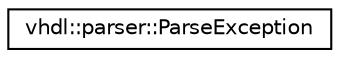 digraph "类继承关系图"
{
 // INTERACTIVE_SVG=YES
 // LATEX_PDF_SIZE
  edge [fontname="Helvetica",fontsize="10",labelfontname="Helvetica",labelfontsize="10"];
  node [fontname="Helvetica",fontsize="10",shape=record];
  rankdir="LR";
  Node0 [label="vhdl::parser::ParseException",height=0.2,width=0.4,color="black", fillcolor="white", style="filled",URL="$d2/d2b/classvhdl_1_1parser_1_1_parse_exception.html",tooltip="This exception is thrown when parse errors are encountered."];
}
